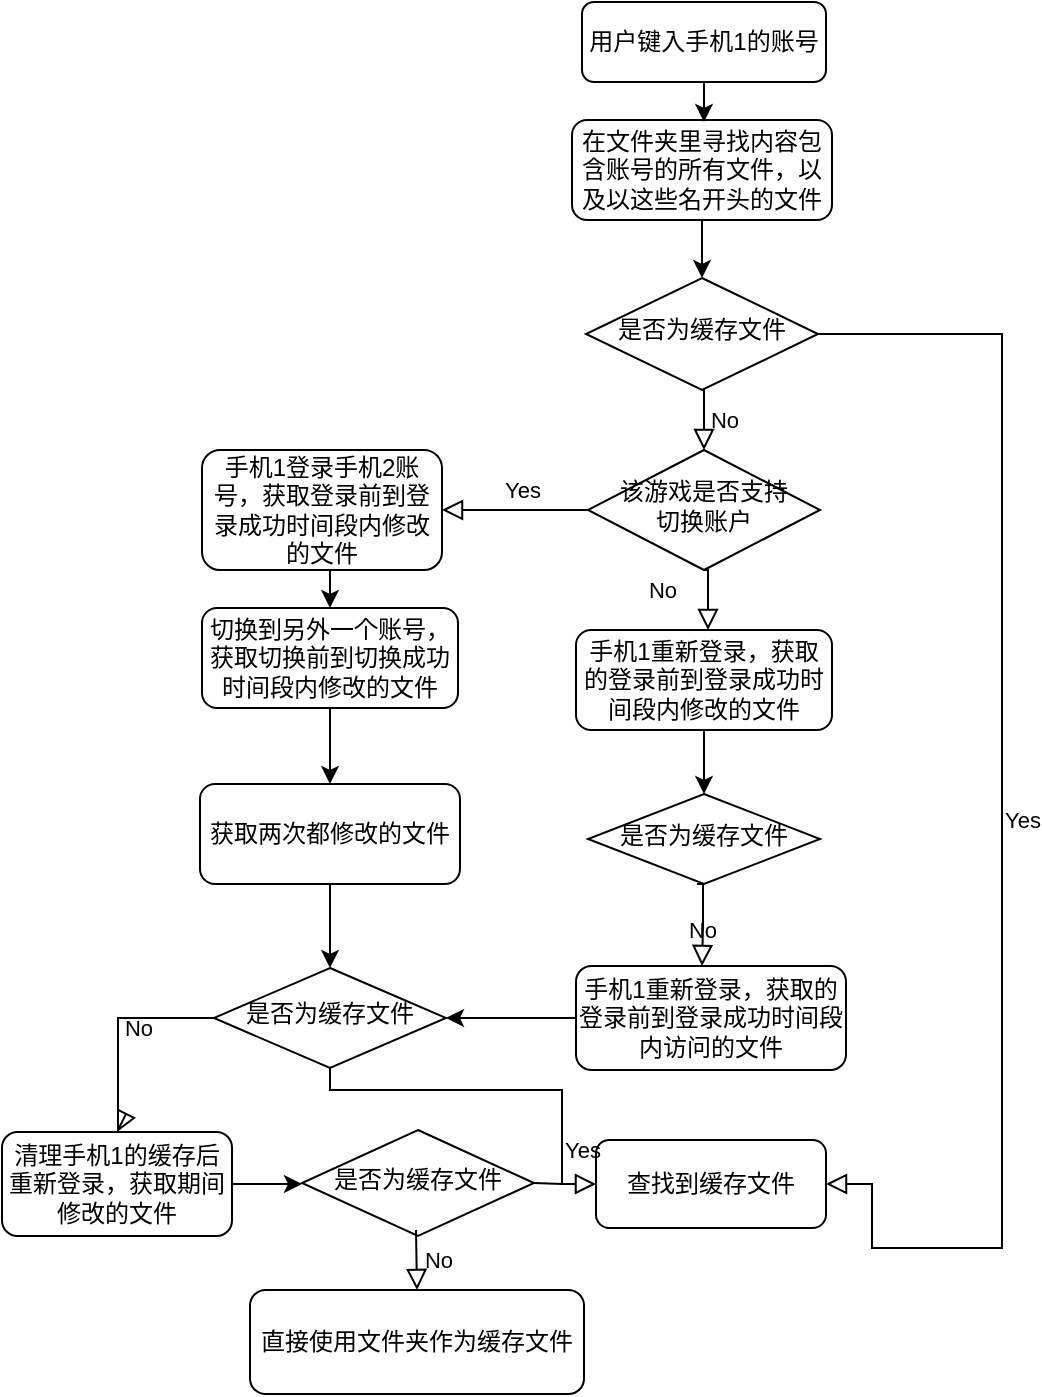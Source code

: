 <mxfile version="14.0.0" type="github">
  <diagram id="FQHFcgTa46m1Gj-98hHh" name="Page-1">
    <mxGraphModel dx="1302" dy="581" grid="1" gridSize="10" guides="1" tooltips="1" connect="1" arrows="1" fold="1" page="1" pageScale="1" pageWidth="827" pageHeight="1169" math="0" shadow="0">
      <root>
        <mxCell id="0" />
        <mxCell id="1" parent="0" />
        <mxCell id="5f6JWEaIux71a6SdWT7D-3" value="用户键入手机1的账号" style="rounded=1;whiteSpace=wrap;html=1;fontSize=12;glass=0;strokeWidth=1;shadow=0;" parent="1" vertex="1">
          <mxGeometry x="780" y="166" width="122" height="40" as="geometry" />
        </mxCell>
        <mxCell id="5f6JWEaIux71a6SdWT7D-4" value="在文件夹里寻找内容包含账号的所有文件，以及以这些名开头的文件&lt;br&gt;" style="rounded=1;whiteSpace=wrap;html=1;fontSize=12;glass=0;strokeWidth=1;shadow=0;" parent="1" vertex="1">
          <mxGeometry x="775" y="225" width="130" height="50" as="geometry" />
        </mxCell>
        <mxCell id="5f6JWEaIux71a6SdWT7D-6" value="" style="edgeStyle=orthogonalEdgeStyle;rounded=0;orthogonalLoop=1;jettySize=auto;html=1;exitX=0.5;exitY=1;exitDx=0;exitDy=0;" parent="1" source="5f6JWEaIux71a6SdWT7D-3" edge="1">
          <mxGeometry relative="1" as="geometry">
            <mxPoint x="240" y="-140" as="sourcePoint" />
            <mxPoint x="841" y="226" as="targetPoint" />
          </mxGeometry>
        </mxCell>
        <mxCell id="5f6JWEaIux71a6SdWT7D-8" value="是否为缓存文件" style="rhombus;whiteSpace=wrap;html=1;shadow=0;fontFamily=Helvetica;fontSize=12;align=center;strokeWidth=1;spacing=6;spacingTop=-4;" parent="1" vertex="1">
          <mxGeometry x="782" y="304" width="116" height="56" as="geometry" />
        </mxCell>
        <mxCell id="5f6JWEaIux71a6SdWT7D-9" value="No&lt;br&gt;" style="edgeStyle=orthogonalEdgeStyle;rounded=0;html=1;jettySize=auto;orthogonalLoop=1;fontSize=11;endArrow=block;endFill=0;endSize=8;strokeWidth=1;shadow=0;labelBackgroundColor=none;exitX=0.5;exitY=1;exitDx=0;exitDy=0;entryX=0.5;entryY=0;entryDx=0;entryDy=0;" parent="1" source="5f6JWEaIux71a6SdWT7D-8" target="5f6JWEaIux71a6SdWT7D-11" edge="1">
          <mxGeometry y="10" relative="1" as="geometry">
            <mxPoint as="offset" />
            <mxPoint x="840.5" y="384" as="sourcePoint" />
            <mxPoint x="840.5" y="435" as="targetPoint" />
          </mxGeometry>
        </mxCell>
        <mxCell id="5f6JWEaIux71a6SdWT7D-10" value="" style="edgeStyle=orthogonalEdgeStyle;rounded=0;orthogonalLoop=1;jettySize=auto;html=1;exitX=0.5;exitY=1;exitDx=0;exitDy=0;entryX=0.5;entryY=0;entryDx=0;entryDy=0;" parent="1" source="5f6JWEaIux71a6SdWT7D-4" target="5f6JWEaIux71a6SdWT7D-8" edge="1">
          <mxGeometry relative="1" as="geometry">
            <mxPoint x="851" y="216" as="sourcePoint" />
            <mxPoint x="851" y="236" as="targetPoint" />
          </mxGeometry>
        </mxCell>
        <mxCell id="5f6JWEaIux71a6SdWT7D-11" value="该游戏是否支持&lt;br&gt;切换账户" style="rhombus;whiteSpace=wrap;html=1;shadow=0;fontFamily=Helvetica;fontSize=12;align=center;strokeWidth=1;spacing=6;spacingTop=-4;" parent="1" vertex="1">
          <mxGeometry x="783" y="390" width="116" height="60" as="geometry" />
        </mxCell>
        <mxCell id="5f6JWEaIux71a6SdWT7D-13" value="" style="edgeStyle=orthogonalEdgeStyle;rounded=0;orthogonalLoop=1;jettySize=auto;html=1;" parent="1" source="5f6JWEaIux71a6SdWT7D-16" target="5f6JWEaIux71a6SdWT7D-18" edge="1">
          <mxGeometry relative="1" as="geometry">
            <mxPoint x="662" y="500" as="sourcePoint" />
          </mxGeometry>
        </mxCell>
        <mxCell id="5f6JWEaIux71a6SdWT7D-14" value="手机1登录手机2账号，获取登录前到登录成功时间段内修改的文件" style="rounded=1;whiteSpace=wrap;html=1;fontSize=12;glass=0;strokeWidth=1;shadow=0;" parent="1" vertex="1">
          <mxGeometry x="590" y="390" width="120" height="60" as="geometry" />
        </mxCell>
        <mxCell id="5f6JWEaIux71a6SdWT7D-15" value="Yes" style="edgeStyle=orthogonalEdgeStyle;rounded=0;html=1;jettySize=auto;orthogonalLoop=1;fontSize=11;endArrow=block;endFill=0;endSize=8;strokeWidth=1;shadow=0;labelBackgroundColor=none;exitX=0;exitY=0.5;exitDx=0;exitDy=0;entryX=1;entryY=0.5;entryDx=0;entryDy=0;" parent="1" source="5f6JWEaIux71a6SdWT7D-11" target="5f6JWEaIux71a6SdWT7D-14" edge="1">
          <mxGeometry x="-0.096" y="-10" relative="1" as="geometry">
            <mxPoint as="offset" />
            <mxPoint x="782" y="475" as="sourcePoint" />
            <mxPoint x="720" y="450" as="targetPoint" />
            <Array as="points" />
          </mxGeometry>
        </mxCell>
        <mxCell id="5f6JWEaIux71a6SdWT7D-17" value="" style="edgeStyle=orthogonalEdgeStyle;rounded=0;orthogonalLoop=1;jettySize=auto;html=1;" parent="1" source="5f6JWEaIux71a6SdWT7D-18" target="5f6JWEaIux71a6SdWT7D-23" edge="1">
          <mxGeometry relative="1" as="geometry">
            <Array as="points">
              <mxPoint x="654" y="670" />
              <mxPoint x="654" y="670" />
            </Array>
          </mxGeometry>
        </mxCell>
        <mxCell id="5f6JWEaIux71a6SdWT7D-18" value="获取两次都修改的文件" style="rounded=1;whiteSpace=wrap;html=1;fontSize=12;glass=0;strokeWidth=1;shadow=0;" parent="1" vertex="1">
          <mxGeometry x="589" y="557" width="130" height="50" as="geometry" />
        </mxCell>
        <mxCell id="5f6JWEaIux71a6SdWT7D-20" value="手机1重新登录，获取的登录前到登录成功时间段内修改的文件&lt;br&gt;" style="rounded=1;whiteSpace=wrap;html=1;fontSize=12;glass=0;strokeWidth=1;shadow=0;" parent="1" vertex="1">
          <mxGeometry x="777" y="480" width="128" height="50" as="geometry" />
        </mxCell>
        <mxCell id="5f6JWEaIux71a6SdWT7D-21" value="" style="edgeStyle=orthogonalEdgeStyle;rounded=0;orthogonalLoop=1;jettySize=auto;html=1;entryX=0.5;entryY=0;entryDx=0;entryDy=0;exitX=0.5;exitY=1;exitDx=0;exitDy=0;" parent="1" source="5f6JWEaIux71a6SdWT7D-20" target="5f6JWEaIux71a6SdWT7D-24" edge="1">
          <mxGeometry relative="1" as="geometry">
            <mxPoint x="843" y="605" as="sourcePoint" />
            <mxPoint x="842.5" y="645" as="targetPoint" />
            <Array as="points" />
          </mxGeometry>
        </mxCell>
        <mxCell id="5f6JWEaIux71a6SdWT7D-22" value="No" style="edgeStyle=orthogonalEdgeStyle;rounded=0;html=1;jettySize=auto;orthogonalLoop=1;fontSize=11;endArrow=block;endFill=0;endSize=8;strokeWidth=1;shadow=0;labelBackgroundColor=none;exitX=0.5;exitY=1;exitDx=0;exitDy=0;" parent="1" edge="1">
          <mxGeometry x="-0.25" y="-23" relative="1" as="geometry">
            <mxPoint as="offset" />
            <mxPoint x="841" y="450" as="sourcePoint" />
            <mxPoint x="843" y="480" as="targetPoint" />
            <Array as="points">
              <mxPoint x="843" y="450" />
            </Array>
          </mxGeometry>
        </mxCell>
        <mxCell id="5f6JWEaIux71a6SdWT7D-23" value="是否为缓存文件" style="rhombus;whiteSpace=wrap;html=1;shadow=0;fontFamily=Helvetica;fontSize=12;align=center;strokeWidth=1;spacing=6;spacingTop=-4;" parent="1" vertex="1">
          <mxGeometry x="596" y="649" width="116" height="50" as="geometry" />
        </mxCell>
        <mxCell id="5f6JWEaIux71a6SdWT7D-24" value="是否为缓存文件" style="rhombus;whiteSpace=wrap;html=1;shadow=0;fontFamily=Helvetica;fontSize=12;align=center;strokeWidth=1;spacing=6;spacingTop=-4;" parent="1" vertex="1">
          <mxGeometry x="783" y="562" width="116" height="45" as="geometry" />
        </mxCell>
        <mxCell id="5f6JWEaIux71a6SdWT7D-46" value="" style="edgeStyle=orthogonalEdgeStyle;rounded=0;orthogonalLoop=1;jettySize=auto;html=1;" parent="1" source="5f6JWEaIux71a6SdWT7D-26" target="5f6JWEaIux71a6SdWT7D-23" edge="1">
          <mxGeometry relative="1" as="geometry" />
        </mxCell>
        <mxCell id="5f6JWEaIux71a6SdWT7D-26" value="手机1重新登录，获取的登录前到登录成功时间段内访问的文件" style="rounded=1;whiteSpace=wrap;html=1;fontSize=12;glass=0;strokeWidth=1;shadow=0;" parent="1" vertex="1">
          <mxGeometry x="777" y="648" width="135" height="52" as="geometry" />
        </mxCell>
        <mxCell id="5f6JWEaIux71a6SdWT7D-27" value="No&lt;br&gt;" style="edgeStyle=orthogonalEdgeStyle;rounded=0;html=1;jettySize=auto;orthogonalLoop=1;fontSize=11;endArrow=block;endFill=0;endSize=8;strokeWidth=1;shadow=0;labelBackgroundColor=none;exitX=0.5;exitY=1;exitDx=0;exitDy=0;" parent="1" edge="1">
          <mxGeometry x="0.182" relative="1" as="geometry">
            <mxPoint as="offset" />
            <mxPoint x="837.5" y="607" as="sourcePoint" />
            <mxPoint x="840" y="648" as="targetPoint" />
            <Array as="points">
              <mxPoint x="840.5" y="607" />
              <mxPoint x="840.5" y="628" />
            </Array>
          </mxGeometry>
        </mxCell>
        <mxCell id="5f6JWEaIux71a6SdWT7D-28" value="查找到缓存文件" style="rounded=1;whiteSpace=wrap;html=1;fontSize=12;glass=0;strokeWidth=1;shadow=0;" parent="1" vertex="1">
          <mxGeometry x="787" y="735" width="115" height="44" as="geometry" />
        </mxCell>
        <mxCell id="5f6JWEaIux71a6SdWT7D-30" value="Yes" style="edgeStyle=orthogonalEdgeStyle;rounded=0;html=1;jettySize=auto;orthogonalLoop=1;fontSize=11;endArrow=block;endFill=0;endSize=8;strokeWidth=1;shadow=0;labelBackgroundColor=none;exitX=1;exitY=0.5;exitDx=0;exitDy=0;entryX=1;entryY=0.5;entryDx=0;entryDy=0;" parent="1" source="5f6JWEaIux71a6SdWT7D-8" target="5f6JWEaIux71a6SdWT7D-28" edge="1">
          <mxGeometry y="10" relative="1" as="geometry">
            <mxPoint as="offset" />
            <mxPoint x="802" y="495" as="sourcePoint" />
            <mxPoint x="940" y="789" as="targetPoint" />
            <Array as="points">
              <mxPoint x="990" y="332" />
              <mxPoint x="990" y="789" />
              <mxPoint x="925" y="789" />
            </Array>
          </mxGeometry>
        </mxCell>
        <mxCell id="5f6JWEaIux71a6SdWT7D-31" value="No" style="edgeStyle=orthogonalEdgeStyle;rounded=0;html=1;jettySize=auto;orthogonalLoop=1;fontSize=11;endArrow=block;endFill=0;endSize=8;strokeWidth=1;shadow=0;labelBackgroundColor=none;exitX=0;exitY=0.5;exitDx=0;exitDy=0;entryX=0.5;entryY=0;entryDx=0;entryDy=0;" parent="1" source="5f6JWEaIux71a6SdWT7D-23" target="5f6JWEaIux71a6SdWT7D-32" edge="1">
          <mxGeometry y="10" relative="1" as="geometry">
            <mxPoint as="offset" />
            <mxPoint x="672" y="805" as="sourcePoint" />
            <mxPoint x="590" y="953" as="targetPoint" />
            <Array as="points">
              <mxPoint x="548" y="674" />
              <mxPoint x="548" y="730" />
            </Array>
          </mxGeometry>
        </mxCell>
        <mxCell id="5f6JWEaIux71a6SdWT7D-32" value="清理手机1的缓存后重新登录，获取期间&lt;br&gt;修改的文件" style="rounded=1;whiteSpace=wrap;html=1;fontSize=12;glass=0;strokeWidth=1;shadow=0;" parent="1" vertex="1">
          <mxGeometry x="490" y="731" width="115" height="52" as="geometry" />
        </mxCell>
        <mxCell id="5f6JWEaIux71a6SdWT7D-16" value="切换到另外一个账号，获取切换前到切换成功时间段内修改的文件" style="rounded=1;whiteSpace=wrap;html=1;fontSize=12;glass=0;strokeWidth=1;shadow=0;" parent="1" vertex="1">
          <mxGeometry x="590" y="469" width="128" height="50" as="geometry" />
        </mxCell>
        <mxCell id="5f6JWEaIux71a6SdWT7D-36" style="edgeStyle=orthogonalEdgeStyle;rounded=0;orthogonalLoop=1;jettySize=auto;html=1;entryX=0.5;entryY=0;entryDx=0;entryDy=0;" parent="1" source="5f6JWEaIux71a6SdWT7D-16" target="5f6JWEaIux71a6SdWT7D-16" edge="1">
          <mxGeometry relative="1" as="geometry">
            <Array as="points">
              <mxPoint x="655" y="494" />
              <mxPoint x="655" y="469" />
            </Array>
          </mxGeometry>
        </mxCell>
        <mxCell id="5f6JWEaIux71a6SdWT7D-37" value="" style="edgeStyle=orthogonalEdgeStyle;rounded=0;orthogonalLoop=1;jettySize=auto;html=1;exitX=0.5;exitY=1;exitDx=0;exitDy=0;entryX=0.5;entryY=0;entryDx=0;entryDy=0;" parent="1" source="5f6JWEaIux71a6SdWT7D-14" target="5f6JWEaIux71a6SdWT7D-16" edge="1">
          <mxGeometry relative="1" as="geometry">
            <mxPoint x="850" y="285" as="sourcePoint" />
            <mxPoint x="850" y="314" as="targetPoint" />
          </mxGeometry>
        </mxCell>
        <mxCell id="ZJoxNUcZrUbeSV-1HF51-1" value="是否为缓存文件" style="rhombus;whiteSpace=wrap;html=1;shadow=0;fontFamily=Helvetica;fontSize=12;align=center;strokeWidth=1;spacing=6;spacingTop=-4;" vertex="1" parent="1">
          <mxGeometry x="640" y="730" width="116" height="53" as="geometry" />
        </mxCell>
        <mxCell id="ZJoxNUcZrUbeSV-1HF51-6" value="" style="edgeStyle=orthogonalEdgeStyle;rounded=0;orthogonalLoop=1;jettySize=auto;html=1;exitX=1;exitY=0.5;exitDx=0;exitDy=0;" edge="1" parent="1" source="5f6JWEaIux71a6SdWT7D-32">
          <mxGeometry relative="1" as="geometry">
            <Array as="points">
              <mxPoint x="640" y="757" />
            </Array>
            <mxPoint x="664" y="617" as="sourcePoint" />
            <mxPoint x="640" y="757" as="targetPoint" />
          </mxGeometry>
        </mxCell>
        <mxCell id="ZJoxNUcZrUbeSV-1HF51-9" value="Yes" style="edgeStyle=orthogonalEdgeStyle;rounded=0;html=1;jettySize=auto;orthogonalLoop=1;fontSize=11;endArrow=block;endFill=0;endSize=8;strokeWidth=1;shadow=0;labelBackgroundColor=none;exitX=0.5;exitY=1;exitDx=0;exitDy=0;entryX=0;entryY=0.5;entryDx=0;entryDy=0;" edge="1" parent="1" source="5f6JWEaIux71a6SdWT7D-23" target="5f6JWEaIux71a6SdWT7D-28">
          <mxGeometry x="0.644" y="10" relative="1" as="geometry">
            <mxPoint as="offset" />
            <mxPoint x="908" y="342" as="sourcePoint" />
            <mxPoint x="912" y="767" as="targetPoint" />
            <Array as="points">
              <mxPoint x="654" y="710" />
              <mxPoint x="770" y="710" />
              <mxPoint x="770" y="757" />
            </Array>
          </mxGeometry>
        </mxCell>
        <mxCell id="ZJoxNUcZrUbeSV-1HF51-14" value="" style="endArrow=none;html=1;exitX=1;exitY=0.5;exitDx=0;exitDy=0;" edge="1" parent="1" source="ZJoxNUcZrUbeSV-1HF51-1">
          <mxGeometry width="50" height="50" relative="1" as="geometry">
            <mxPoint x="730" y="830" as="sourcePoint" />
            <mxPoint x="770" y="757" as="targetPoint" />
          </mxGeometry>
        </mxCell>
        <mxCell id="ZJoxNUcZrUbeSV-1HF51-16" value="直接使用文件夹作为缓存文件" style="rounded=1;whiteSpace=wrap;html=1;fontSize=12;glass=0;strokeWidth=1;shadow=0;" vertex="1" parent="1">
          <mxGeometry x="614" y="810" width="167" height="52" as="geometry" />
        </mxCell>
        <mxCell id="ZJoxNUcZrUbeSV-1HF51-17" value="No&lt;br&gt;" style="edgeStyle=orthogonalEdgeStyle;rounded=0;html=1;jettySize=auto;orthogonalLoop=1;fontSize=11;endArrow=block;endFill=0;endSize=8;strokeWidth=1;shadow=0;labelBackgroundColor=none;entryX=0.5;entryY=0;entryDx=0;entryDy=0;" edge="1" parent="1" target="ZJoxNUcZrUbeSV-1HF51-16">
          <mxGeometry y="10" relative="1" as="geometry">
            <mxPoint as="offset" />
            <mxPoint x="697" y="780" as="sourcePoint" />
            <mxPoint x="851" y="400" as="targetPoint" />
          </mxGeometry>
        </mxCell>
      </root>
    </mxGraphModel>
  </diagram>
</mxfile>
